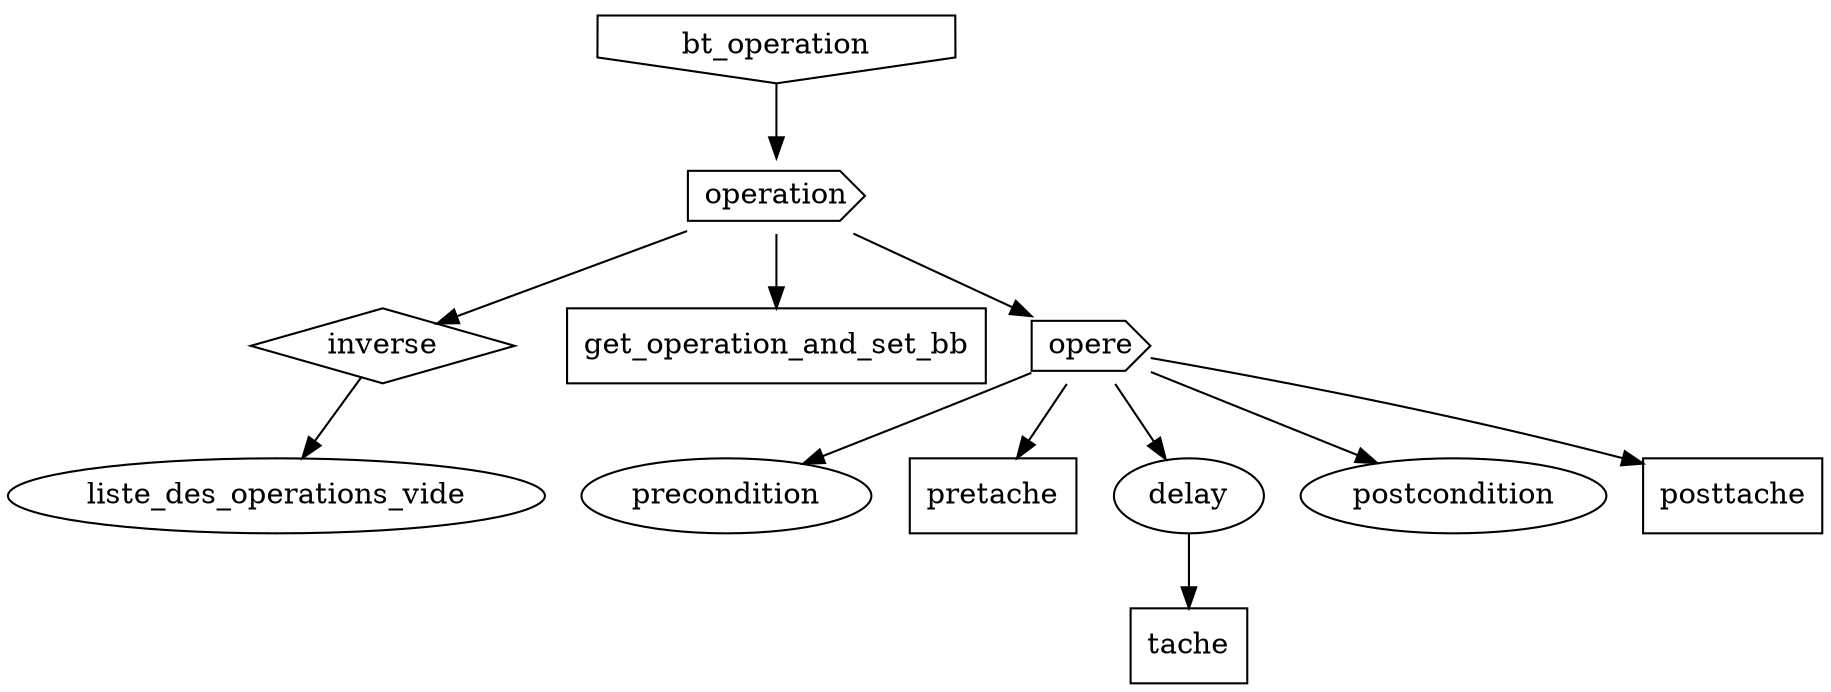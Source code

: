 digraph BToperation {

// noeuds
//   invhouse : racine
//   octagon : selector
//   cds : sequence
//   box3d : parallel
//   diamond : decorator
//   oval : condition
//   box : action
//   note : commentaire

{ node[shape=invhouse]; bt_operation; };
  { node[shape=cds]; operation; };
    { node[shape=diamond]; inverse; };
      { node[shape=oval]; liste_des_operations_vide; };
    { node[shape=box]; get_operation_and_set_bb; };
    { node[shape=cds]; opere; };
      { node[shape=oval]; precondition; };
      { node[shape=box]; pretache; };
      { node[shape=oval]; delay; };
        { node[shape=box]; tache; };
      { node[shape=oval]; postcondition; };
      { node[shape=box]; posttache; };


// aretes

bt_operation->operation->inverse->liste_des_operations_vide;
operation->get_operation_and_set_bb;
operation->opere->precondition;
opere->pretache;
opere->delay->tache;
opere->postcondition;
opere->posttache;

}

